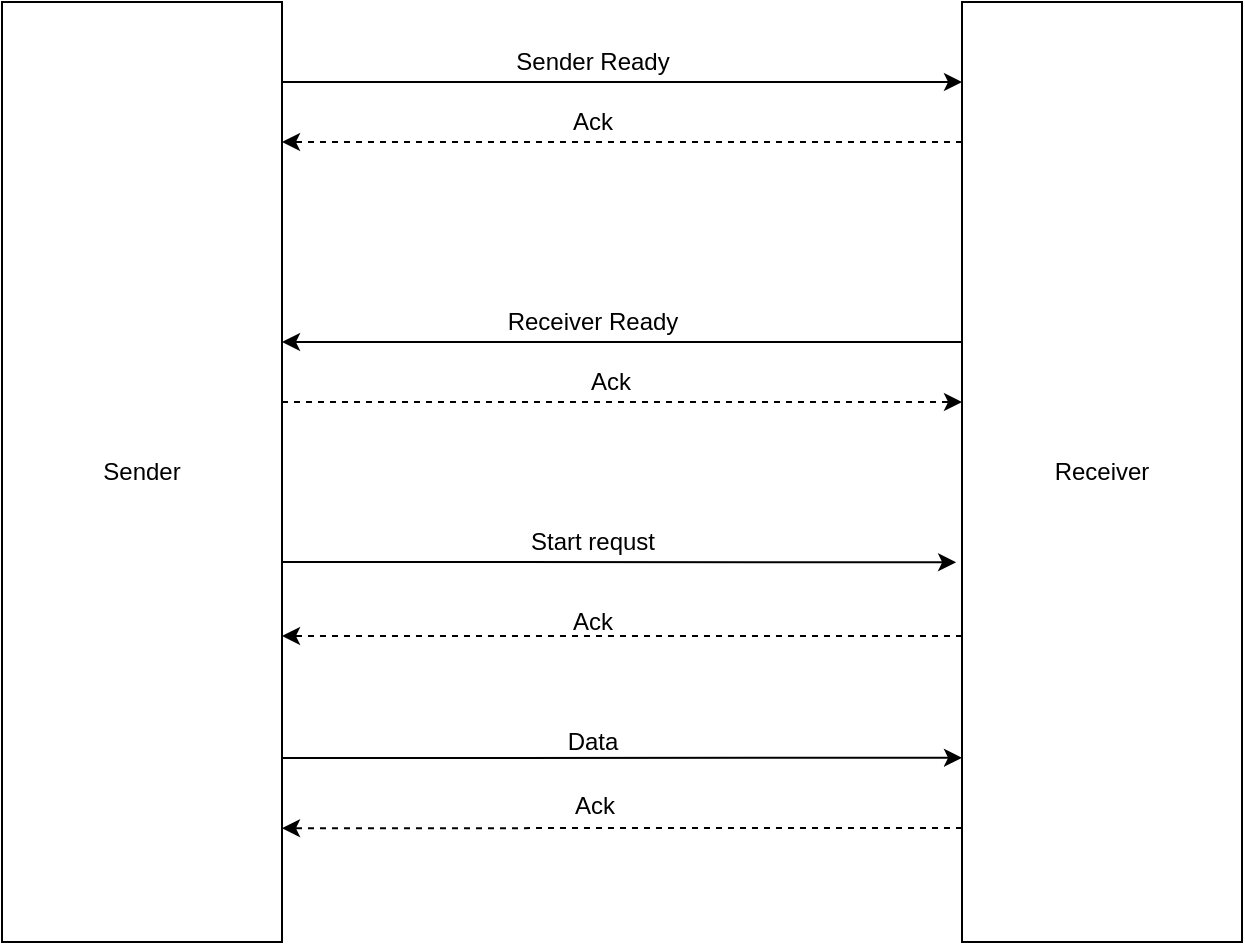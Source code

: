<mxfile version="15.5.5" type="github">
  <diagram id="onkXGpWaHxDj_MkOruin" name="Page-1">
    <mxGraphModel dx="1355" dy="774" grid="1" gridSize="10" guides="1" tooltips="1" connect="1" arrows="1" fold="1" page="1" pageScale="1" pageWidth="827" pageHeight="1169" math="0" shadow="0">
      <root>
        <mxCell id="0" />
        <mxCell id="1" parent="0" />
        <mxCell id="1nrxxwj5Y8Lntur1btnS-2" value="Sender" style="rounded=0;whiteSpace=wrap;html=1;" vertex="1" parent="1">
          <mxGeometry x="90" y="160" width="140" height="470" as="geometry" />
        </mxCell>
        <mxCell id="1nrxxwj5Y8Lntur1btnS-3" value="Receiver" style="rounded=0;whiteSpace=wrap;html=1;" vertex="1" parent="1">
          <mxGeometry x="570" y="160" width="140" height="470" as="geometry" />
        </mxCell>
        <mxCell id="1nrxxwj5Y8Lntur1btnS-6" style="edgeStyle=orthogonalEdgeStyle;rounded=0;orthogonalLoop=1;jettySize=auto;html=1;" edge="1" parent="1" source="1nrxxwj5Y8Lntur1btnS-2" target="1nrxxwj5Y8Lntur1btnS-3">
          <mxGeometry relative="1" as="geometry">
            <Array as="points">
              <mxPoint x="400" y="200" />
              <mxPoint x="400" y="200" />
            </Array>
          </mxGeometry>
        </mxCell>
        <mxCell id="1nrxxwj5Y8Lntur1btnS-23" style="edgeStyle=orthogonalEdgeStyle;rounded=0;orthogonalLoop=1;jettySize=auto;html=1;dashed=1;" edge="1" parent="1" source="1nrxxwj5Y8Lntur1btnS-2" target="1nrxxwj5Y8Lntur1btnS-3">
          <mxGeometry relative="1" as="geometry">
            <Array as="points">
              <mxPoint x="380" y="360" />
              <mxPoint x="380" y="360" />
            </Array>
          </mxGeometry>
        </mxCell>
        <mxCell id="1nrxxwj5Y8Lntur1btnS-24" style="edgeStyle=orthogonalEdgeStyle;rounded=0;orthogonalLoop=1;jettySize=auto;html=1;entryX=-0.021;entryY=0.596;entryDx=0;entryDy=0;entryPerimeter=0;" edge="1" parent="1" source="1nrxxwj5Y8Lntur1btnS-2" target="1nrxxwj5Y8Lntur1btnS-3">
          <mxGeometry relative="1" as="geometry">
            <Array as="points">
              <mxPoint x="320" y="440" />
              <mxPoint x="320" y="440" />
            </Array>
          </mxGeometry>
        </mxCell>
        <mxCell id="1nrxxwj5Y8Lntur1btnS-25" style="edgeStyle=orthogonalEdgeStyle;rounded=0;orthogonalLoop=1;jettySize=auto;html=1;entryX=0;entryY=0.804;entryDx=0;entryDy=0;entryPerimeter=0;" edge="1" parent="1" source="1nrxxwj5Y8Lntur1btnS-2" target="1nrxxwj5Y8Lntur1btnS-3">
          <mxGeometry relative="1" as="geometry">
            <Array as="points">
              <mxPoint x="300" y="538" />
              <mxPoint x="300" y="538" />
            </Array>
          </mxGeometry>
        </mxCell>
        <mxCell id="1nrxxwj5Y8Lntur1btnS-9" style="edgeStyle=orthogonalEdgeStyle;rounded=0;orthogonalLoop=1;jettySize=auto;html=1;dashed=1;" edge="1" parent="1" source="1nrxxwj5Y8Lntur1btnS-3">
          <mxGeometry relative="1" as="geometry">
            <mxPoint x="230" y="230" as="targetPoint" />
            <Array as="points">
              <mxPoint x="230" y="230" />
            </Array>
          </mxGeometry>
        </mxCell>
        <mxCell id="1nrxxwj5Y8Lntur1btnS-12" style="edgeStyle=orthogonalEdgeStyle;rounded=0;orthogonalLoop=1;jettySize=auto;html=1;" edge="1" parent="1" source="1nrxxwj5Y8Lntur1btnS-3">
          <mxGeometry relative="1" as="geometry">
            <mxPoint x="230" y="330" as="targetPoint" />
            <Array as="points">
              <mxPoint x="230" y="330" />
            </Array>
          </mxGeometry>
        </mxCell>
        <mxCell id="1nrxxwj5Y8Lntur1btnS-21" style="edgeStyle=orthogonalEdgeStyle;rounded=0;orthogonalLoop=1;jettySize=auto;html=1;dashed=1;" edge="1" parent="1" source="1nrxxwj5Y8Lntur1btnS-3">
          <mxGeometry relative="1" as="geometry">
            <mxPoint x="230" y="477" as="targetPoint" />
            <Array as="points">
              <mxPoint x="470" y="477" />
              <mxPoint x="470" y="477" />
            </Array>
          </mxGeometry>
        </mxCell>
        <mxCell id="1nrxxwj5Y8Lntur1btnS-27" style="edgeStyle=orthogonalEdgeStyle;rounded=0;orthogonalLoop=1;jettySize=auto;html=1;entryX=1;entryY=0.879;entryDx=0;entryDy=0;entryPerimeter=0;dashed=1;" edge="1" parent="1" source="1nrxxwj5Y8Lntur1btnS-3" target="1nrxxwj5Y8Lntur1btnS-2">
          <mxGeometry relative="1" as="geometry">
            <Array as="points">
              <mxPoint x="470" y="573" />
              <mxPoint x="470" y="573" />
            </Array>
          </mxGeometry>
        </mxCell>
        <mxCell id="1nrxxwj5Y8Lntur1btnS-8" value="Sender Ready" style="text;html=1;align=center;verticalAlign=middle;resizable=0;points=[];autosize=1;strokeColor=none;fillColor=none;" vertex="1" parent="1">
          <mxGeometry x="340" y="180" width="90" height="20" as="geometry" />
        </mxCell>
        <mxCell id="1nrxxwj5Y8Lntur1btnS-11" value="Ack" style="text;html=1;align=center;verticalAlign=middle;resizable=0;points=[];autosize=1;strokeColor=none;fillColor=none;" vertex="1" parent="1">
          <mxGeometry x="365" y="210" width="40" height="20" as="geometry" />
        </mxCell>
        <mxCell id="1nrxxwj5Y8Lntur1btnS-13" value="Receiver Ready" style="text;html=1;align=center;verticalAlign=middle;resizable=0;points=[];autosize=1;strokeColor=none;fillColor=none;" vertex="1" parent="1">
          <mxGeometry x="335" y="310" width="100" height="20" as="geometry" />
        </mxCell>
        <mxCell id="1nrxxwj5Y8Lntur1btnS-16" value="Ack" style="text;html=1;align=center;verticalAlign=middle;resizable=0;points=[];autosize=1;strokeColor=none;fillColor=none;" vertex="1" parent="1">
          <mxGeometry x="374" y="340" width="40" height="20" as="geometry" />
        </mxCell>
        <mxCell id="1nrxxwj5Y8Lntur1btnS-19" value="Start requst" style="text;html=1;align=center;verticalAlign=middle;resizable=0;points=[];autosize=1;strokeColor=none;fillColor=none;" vertex="1" parent="1">
          <mxGeometry x="345" y="420" width="80" height="20" as="geometry" />
        </mxCell>
        <mxCell id="1nrxxwj5Y8Lntur1btnS-22" value="Ack" style="text;html=1;align=center;verticalAlign=middle;resizable=0;points=[];autosize=1;strokeColor=none;fillColor=none;" vertex="1" parent="1">
          <mxGeometry x="365" y="460" width="40" height="20" as="geometry" />
        </mxCell>
        <mxCell id="1nrxxwj5Y8Lntur1btnS-26" value="Data" style="text;html=1;align=center;verticalAlign=middle;resizable=0;points=[];autosize=1;strokeColor=none;fillColor=none;" vertex="1" parent="1">
          <mxGeometry x="365" y="520" width="40" height="20" as="geometry" />
        </mxCell>
        <mxCell id="1nrxxwj5Y8Lntur1btnS-28" value="Ack" style="text;html=1;align=center;verticalAlign=middle;resizable=0;points=[];autosize=1;strokeColor=none;fillColor=none;" vertex="1" parent="1">
          <mxGeometry x="366" y="552" width="40" height="20" as="geometry" />
        </mxCell>
      </root>
    </mxGraphModel>
  </diagram>
</mxfile>
